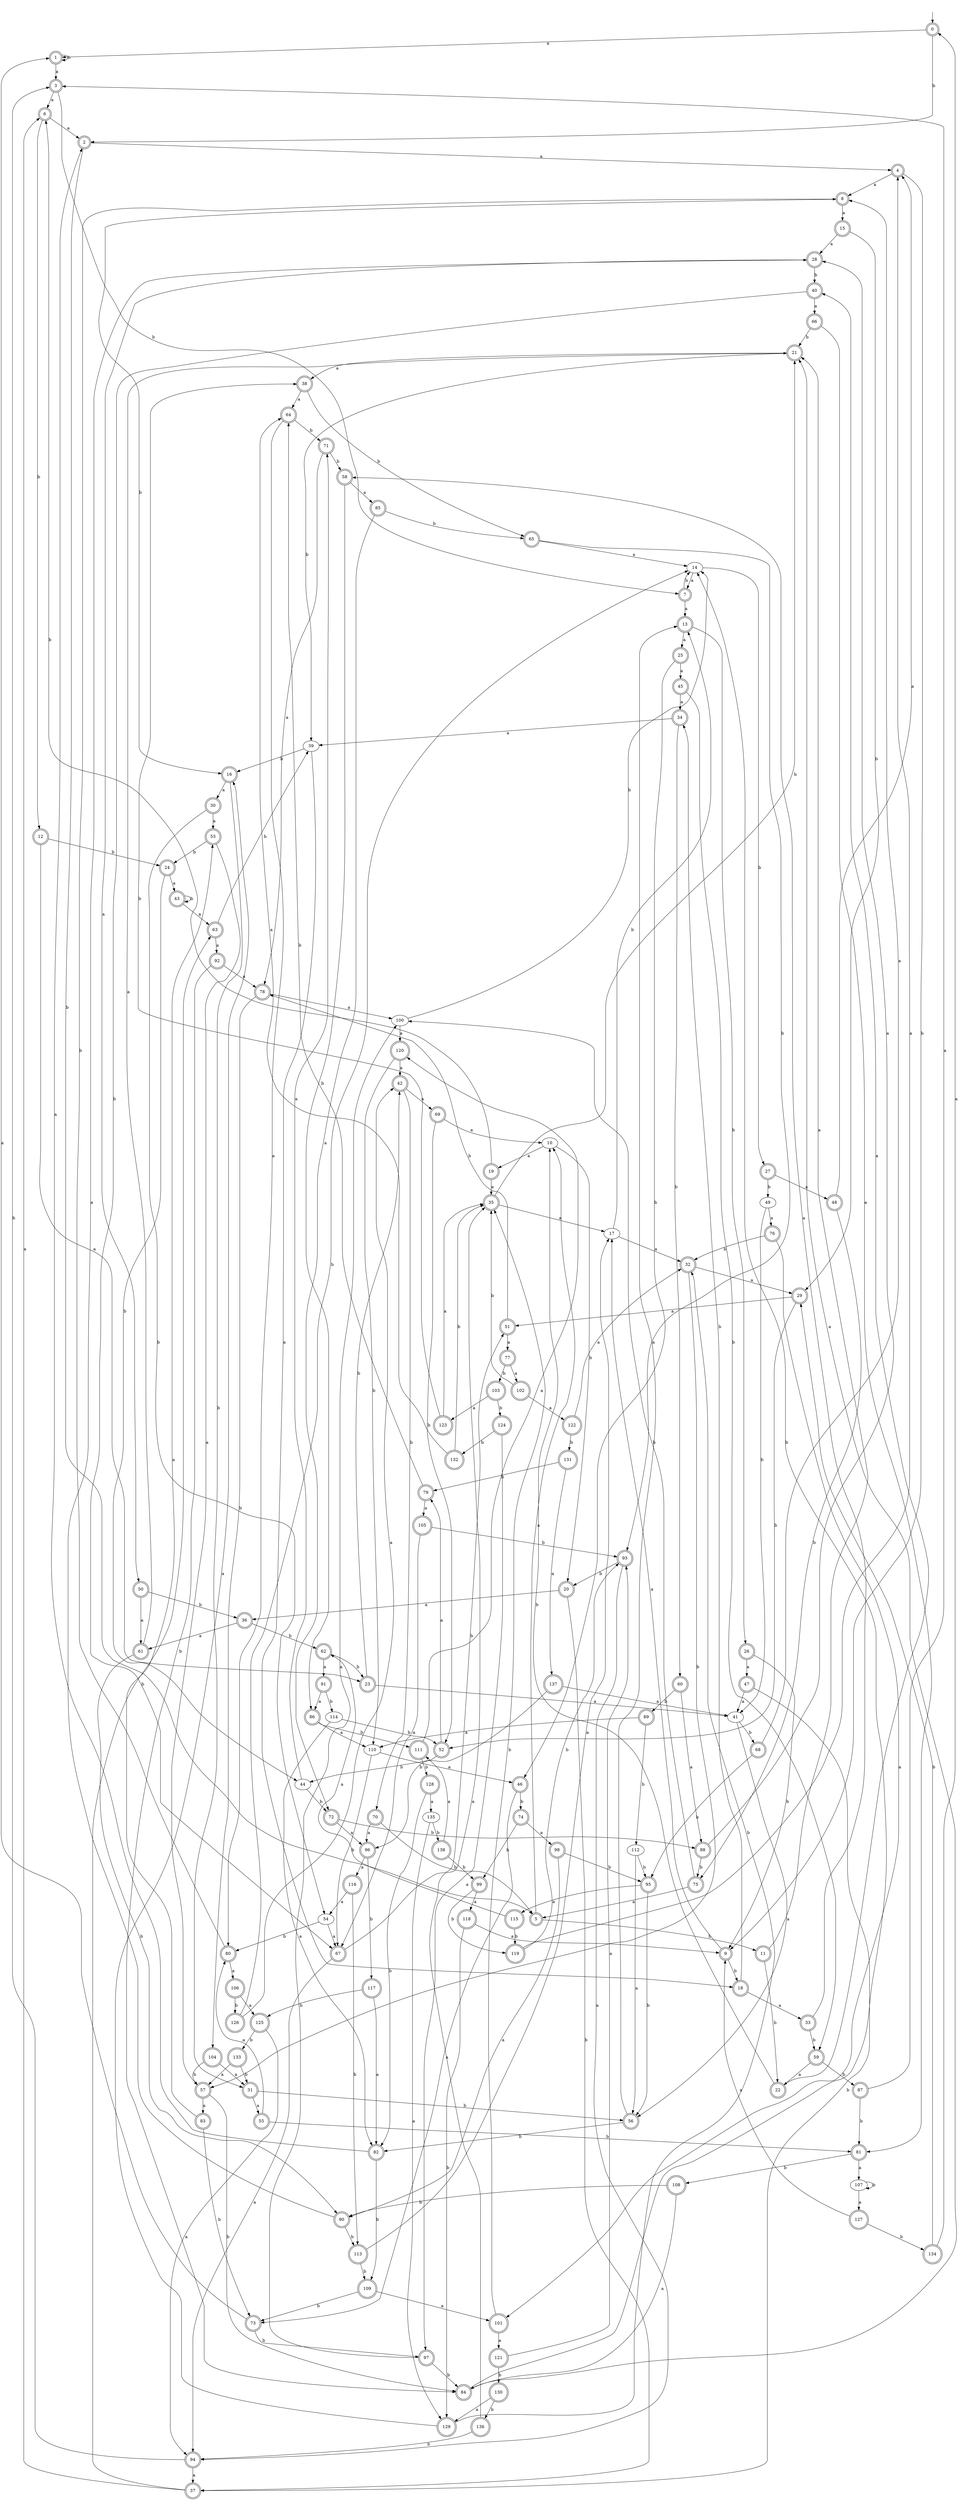 digraph RandomDFA {
  __start0 [label="", shape=none];
  __start0 -> 0 [label=""];
  0 [shape=circle] [shape=doublecircle]
  0 -> 1 [label="a"]
  0 -> 2 [label="b"]
  1 [shape=doublecircle]
  1 -> 3 [label="a"]
  1 -> 1 [label="b"]
  2 [shape=doublecircle]
  2 -> 4 [label="a"]
  2 -> 5 [label="b"]
  3 [shape=doublecircle]
  3 -> 6 [label="a"]
  3 -> 7 [label="b"]
  4 [shape=doublecircle]
  4 -> 8 [label="a"]
  4 -> 9 [label="b"]
  5 [shape=doublecircle]
  5 -> 10 [label="a"]
  5 -> 11 [label="b"]
  6 [shape=doublecircle]
  6 -> 2 [label="a"]
  6 -> 12 [label="b"]
  7 [shape=doublecircle]
  7 -> 13 [label="a"]
  7 -> 14 [label="b"]
  8 [shape=doublecircle]
  8 -> 15 [label="a"]
  8 -> 16 [label="b"]
  9 [shape=doublecircle]
  9 -> 17 [label="a"]
  9 -> 18 [label="b"]
  10
  10 -> 19 [label="a"]
  10 -> 20 [label="b"]
  11 [shape=doublecircle]
  11 -> 21 [label="a"]
  11 -> 22 [label="b"]
  12 [shape=doublecircle]
  12 -> 23 [label="a"]
  12 -> 24 [label="b"]
  13 [shape=doublecircle]
  13 -> 25 [label="a"]
  13 -> 26 [label="b"]
  14
  14 -> 7 [label="a"]
  14 -> 27 [label="b"]
  15 [shape=doublecircle]
  15 -> 28 [label="a"]
  15 -> 29 [label="b"]
  16 [shape=doublecircle]
  16 -> 30 [label="a"]
  16 -> 31 [label="b"]
  17
  17 -> 32 [label="a"]
  17 -> 13 [label="b"]
  18 [shape=doublecircle]
  18 -> 33 [label="a"]
  18 -> 34 [label="b"]
  19 [shape=doublecircle]
  19 -> 35 [label="a"]
  19 -> 6 [label="b"]
  20 [shape=doublecircle]
  20 -> 36 [label="a"]
  20 -> 37 [label="b"]
  21 [shape=doublecircle]
  21 -> 38 [label="a"]
  21 -> 39 [label="b"]
  22 [shape=doublecircle]
  22 -> 40 [label="a"]
  22 -> 10 [label="b"]
  23 [shape=doublecircle]
  23 -> 41 [label="a"]
  23 -> 42 [label="b"]
  24 [shape=doublecircle]
  24 -> 43 [label="a"]
  24 -> 44 [label="b"]
  25 [shape=doublecircle]
  25 -> 45 [label="a"]
  25 -> 46 [label="b"]
  26 [shape=doublecircle]
  26 -> 47 [label="a"]
  26 -> 9 [label="b"]
  27 [shape=doublecircle]
  27 -> 48 [label="a"]
  27 -> 49 [label="b"]
  28 [shape=doublecircle]
  28 -> 50 [label="a"]
  28 -> 40 [label="b"]
  29 [shape=doublecircle]
  29 -> 51 [label="a"]
  29 -> 52 [label="b"]
  30 [shape=doublecircle]
  30 -> 53 [label="a"]
  30 -> 54 [label="b"]
  31 [shape=doublecircle]
  31 -> 55 [label="a"]
  31 -> 56 [label="b"]
  32 [shape=doublecircle]
  32 -> 29 [label="a"]
  32 -> 57 [label="b"]
  33 [shape=doublecircle]
  33 -> 58 [label="a"]
  33 -> 59 [label="b"]
  34 [shape=doublecircle]
  34 -> 39 [label="a"]
  34 -> 60 [label="b"]
  35 [shape=doublecircle]
  35 -> 17 [label="a"]
  35 -> 21 [label="b"]
  36 [shape=doublecircle]
  36 -> 61 [label="a"]
  36 -> 62 [label="b"]
  37 [shape=doublecircle]
  37 -> 6 [label="a"]
  37 -> 63 [label="b"]
  38 [shape=doublecircle]
  38 -> 64 [label="a"]
  38 -> 65 [label="b"]
  39
  39 -> 18 [label="a"]
  39 -> 16 [label="b"]
  40 [shape=doublecircle]
  40 -> 66 [label="a"]
  40 -> 67 [label="b"]
  41
  41 -> 56 [label="a"]
  41 -> 68 [label="b"]
  42 [shape=doublecircle]
  42 -> 69 [label="a"]
  42 -> 70 [label="b"]
  43 [shape=doublecircle]
  43 -> 63 [label="a"]
  43 -> 43 [label="b"]
  44
  44 -> 71 [label="a"]
  44 -> 72 [label="b"]
  45 [shape=doublecircle]
  45 -> 34 [label="a"]
  45 -> 59 [label="b"]
  46 [shape=doublecircle]
  46 -> 73 [label="a"]
  46 -> 74 [label="b"]
  47 [shape=doublecircle]
  47 -> 41 [label="a"]
  47 -> 37 [label="b"]
  48 [shape=doublecircle]
  48 -> 4 [label="a"]
  48 -> 75 [label="b"]
  49
  49 -> 76 [label="a"]
  49 -> 41 [label="b"]
  50 [shape=doublecircle]
  50 -> 61 [label="a"]
  50 -> 36 [label="b"]
  51 [shape=doublecircle]
  51 -> 77 [label="a"]
  51 -> 78 [label="b"]
  52 [shape=doublecircle]
  52 -> 79 [label="a"]
  52 -> 44 [label="b"]
  53 [shape=doublecircle]
  53 -> 57 [label="a"]
  53 -> 24 [label="b"]
  54
  54 -> 67 [label="a"]
  54 -> 80 [label="b"]
  55 [shape=doublecircle]
  55 -> 80 [label="a"]
  55 -> 81 [label="b"]
  56 [shape=doublecircle]
  56 -> 13 [label="a"]
  56 -> 82 [label="b"]
  57 [shape=doublecircle]
  57 -> 83 [label="a"]
  57 -> 84 [label="b"]
  58 [shape=doublecircle]
  58 -> 85 [label="a"]
  58 -> 86 [label="b"]
  59 [shape=doublecircle]
  59 -> 22 [label="a"]
  59 -> 87 [label="b"]
  60 [shape=doublecircle]
  60 -> 88 [label="a"]
  60 -> 89 [label="b"]
  61 [shape=doublecircle]
  61 -> 21 [label="a"]
  61 -> 90 [label="b"]
  62 [shape=doublecircle]
  62 -> 91 [label="a"]
  62 -> 23 [label="b"]
  63 [shape=doublecircle]
  63 -> 92 [label="a"]
  63 -> 39 [label="b"]
  64 [shape=doublecircle]
  64 -> 80 [label="a"]
  64 -> 71 [label="b"]
  65 [shape=doublecircle]
  65 -> 14 [label="a"]
  65 -> 93 [label="b"]
  66 [shape=doublecircle]
  66 -> 81 [label="a"]
  66 -> 21 [label="b"]
  67 [shape=doublecircle]
  67 -> 94 [label="a"]
  67 -> 51 [label="b"]
  68 [shape=doublecircle]
  68 -> 8 [label="a"]
  68 -> 95 [label="b"]
  69 [shape=doublecircle]
  69 -> 10 [label="a"]
  69 -> 52 [label="b"]
  70 [shape=doublecircle]
  70 -> 96 [label="a"]
  70 -> 5 [label="b"]
  71 [shape=doublecircle]
  71 -> 78 [label="a"]
  71 -> 58 [label="b"]
  72 [shape=doublecircle]
  72 -> 96 [label="a"]
  72 -> 88 [label="b"]
  73 [shape=doublecircle]
  73 -> 1 [label="a"]
  73 -> 97 [label="b"]
  74 [shape=doublecircle]
  74 -> 98 [label="a"]
  74 -> 99 [label="b"]
  75 [shape=doublecircle]
  75 -> 5 [label="a"]
  75 -> 100 [label="b"]
  76 [shape=doublecircle]
  76 -> 101 [label="a"]
  76 -> 32 [label="b"]
  77 [shape=doublecircle]
  77 -> 102 [label="a"]
  77 -> 103 [label="b"]
  78 [shape=doublecircle]
  78 -> 100 [label="a"]
  78 -> 104 [label="b"]
  79 [shape=doublecircle]
  79 -> 105 [label="a"]
  79 -> 64 [label="b"]
  80 [shape=doublecircle]
  80 -> 106 [label="a"]
  80 -> 8 [label="b"]
  81 [shape=doublecircle]
  81 -> 107 [label="a"]
  81 -> 108 [label="b"]
  82 [shape=doublecircle]
  82 -> 2 [label="a"]
  82 -> 109 [label="b"]
  83 [shape=doublecircle]
  83 -> 53 [label="a"]
  83 -> 73 [label="b"]
  84 [shape=doublecircle]
  84 -> 21 [label="a"]
  84 -> 14 [label="b"]
  85 [shape=doublecircle]
  85 -> 72 [label="a"]
  85 -> 65 [label="b"]
  86 [shape=doublecircle]
  86 -> 110 [label="a"]
  86 -> 111 [label="b"]
  87 [shape=doublecircle]
  87 -> 3 [label="a"]
  87 -> 81 [label="b"]
  88 [shape=doublecircle]
  88 -> 28 [label="a"]
  88 -> 75 [label="b"]
  89 [shape=doublecircle]
  89 -> 110 [label="a"]
  89 -> 112 [label="b"]
  90 [shape=doublecircle]
  90 -> 28 [label="a"]
  90 -> 113 [label="b"]
  91 [shape=doublecircle]
  91 -> 86 [label="a"]
  91 -> 114 [label="b"]
  92 [shape=doublecircle]
  92 -> 78 [label="a"]
  92 -> 84 [label="b"]
  93 [shape=doublecircle]
  93 -> 94 [label="a"]
  93 -> 20 [label="b"]
  94 [shape=doublecircle]
  94 -> 37 [label="a"]
  94 -> 3 [label="b"]
  95 [shape=doublecircle]
  95 -> 115 [label="a"]
  95 -> 56 [label="b"]
  96 [shape=doublecircle]
  96 -> 116 [label="a"]
  96 -> 117 [label="b"]
  97 [shape=doublecircle]
  97 -> 100 [label="a"]
  97 -> 84 [label="b"]
  98 [shape=doublecircle]
  98 -> 90 [label="a"]
  98 -> 95 [label="b"]
  99 [shape=doublecircle]
  99 -> 118 [label="a"]
  99 -> 119 [label="b"]
  100
  100 -> 120 [label="a"]
  100 -> 14 [label="b"]
  101 [shape=doublecircle]
  101 -> 121 [label="a"]
  101 -> 35 [label="b"]
  102 [shape=doublecircle]
  102 -> 122 [label="a"]
  102 -> 35 [label="b"]
  103 [shape=doublecircle]
  103 -> 123 [label="a"]
  103 -> 124 [label="b"]
  104 [shape=doublecircle]
  104 -> 31 [label="a"]
  104 -> 57 [label="b"]
  105 [shape=doublecircle]
  105 -> 67 [label="a"]
  105 -> 93 [label="b"]
  106 [shape=doublecircle]
  106 -> 125 [label="a"]
  106 -> 126 [label="b"]
  107
  107 -> 127 [label="a"]
  107 -> 107 [label="b"]
  108 [shape=doublecircle]
  108 -> 84 [label="a"]
  108 -> 90 [label="b"]
  109 [shape=doublecircle]
  109 -> 101 [label="a"]
  109 -> 73 [label="b"]
  110
  110 -> 46 [label="a"]
  110 -> 67 [label="b"]
  111 [shape=doublecircle]
  111 -> 120 [label="a"]
  111 -> 128 [label="b"]
  112
  112 -> 56 [label="a"]
  112 -> 95 [label="b"]
  113 [shape=doublecircle]
  113 -> 17 [label="a"]
  113 -> 109 [label="b"]
  114
  114 -> 82 [label="a"]
  114 -> 52 [label="b"]
  115 [shape=doublecircle]
  115 -> 62 [label="a"]
  115 -> 119 [label="b"]
  116 [shape=doublecircle]
  116 -> 54 [label="a"]
  116 -> 113 [label="b"]
  117 [shape=doublecircle]
  117 -> 82 [label="a"]
  117 -> 125 [label="b"]
  118 [shape=doublecircle]
  118 -> 9 [label="a"]
  118 -> 129 [label="b"]
  119 [shape=doublecircle]
  119 -> 4 [label="a"]
  119 -> 93 [label="b"]
  120 [shape=doublecircle]
  120 -> 42 [label="a"]
  120 -> 110 [label="b"]
  121 [shape=doublecircle]
  121 -> 93 [label="a"]
  121 -> 130 [label="b"]
  122 [shape=doublecircle]
  122 -> 32 [label="a"]
  122 -> 131 [label="b"]
  123 [shape=doublecircle]
  123 -> 35 [label="a"]
  123 -> 38 [label="b"]
  124 [shape=doublecircle]
  124 -> 97 [label="a"]
  124 -> 132 [label="b"]
  125 [shape=doublecircle]
  125 -> 94 [label="a"]
  125 -> 133 [label="b"]
  126 [shape=doublecircle]
  126 -> 42 [label="a"]
  126 -> 14 [label="b"]
  127 [shape=doublecircle]
  127 -> 9 [label="a"]
  127 -> 134 [label="b"]
  128 [shape=doublecircle]
  128 -> 135 [label="a"]
  128 -> 82 [label="b"]
  129 [shape=doublecircle]
  129 -> 16 [label="a"]
  129 -> 32 [label="b"]
  130 [shape=doublecircle]
  130 -> 129 [label="a"]
  130 -> 136 [label="b"]
  131 [shape=doublecircle]
  131 -> 137 [label="a"]
  131 -> 79 [label="b"]
  132 [shape=doublecircle]
  132 -> 64 [label="a"]
  132 -> 35 [label="b"]
  133 [shape=doublecircle]
  133 -> 57 [label="a"]
  133 -> 31 [label="b"]
  134 [shape=doublecircle]
  134 -> 0 [label="a"]
  134 -> 29 [label="b"]
  135
  135 -> 129 [label="a"]
  135 -> 138 [label="b"]
  136 [shape=doublecircle]
  136 -> 35 [label="a"]
  136 -> 94 [label="b"]
  137 [shape=doublecircle]
  137 -> 41 [label="a"]
  137 -> 96 [label="b"]
  138 [shape=doublecircle]
  138 -> 111 [label="a"]
  138 -> 99 [label="b"]
}
